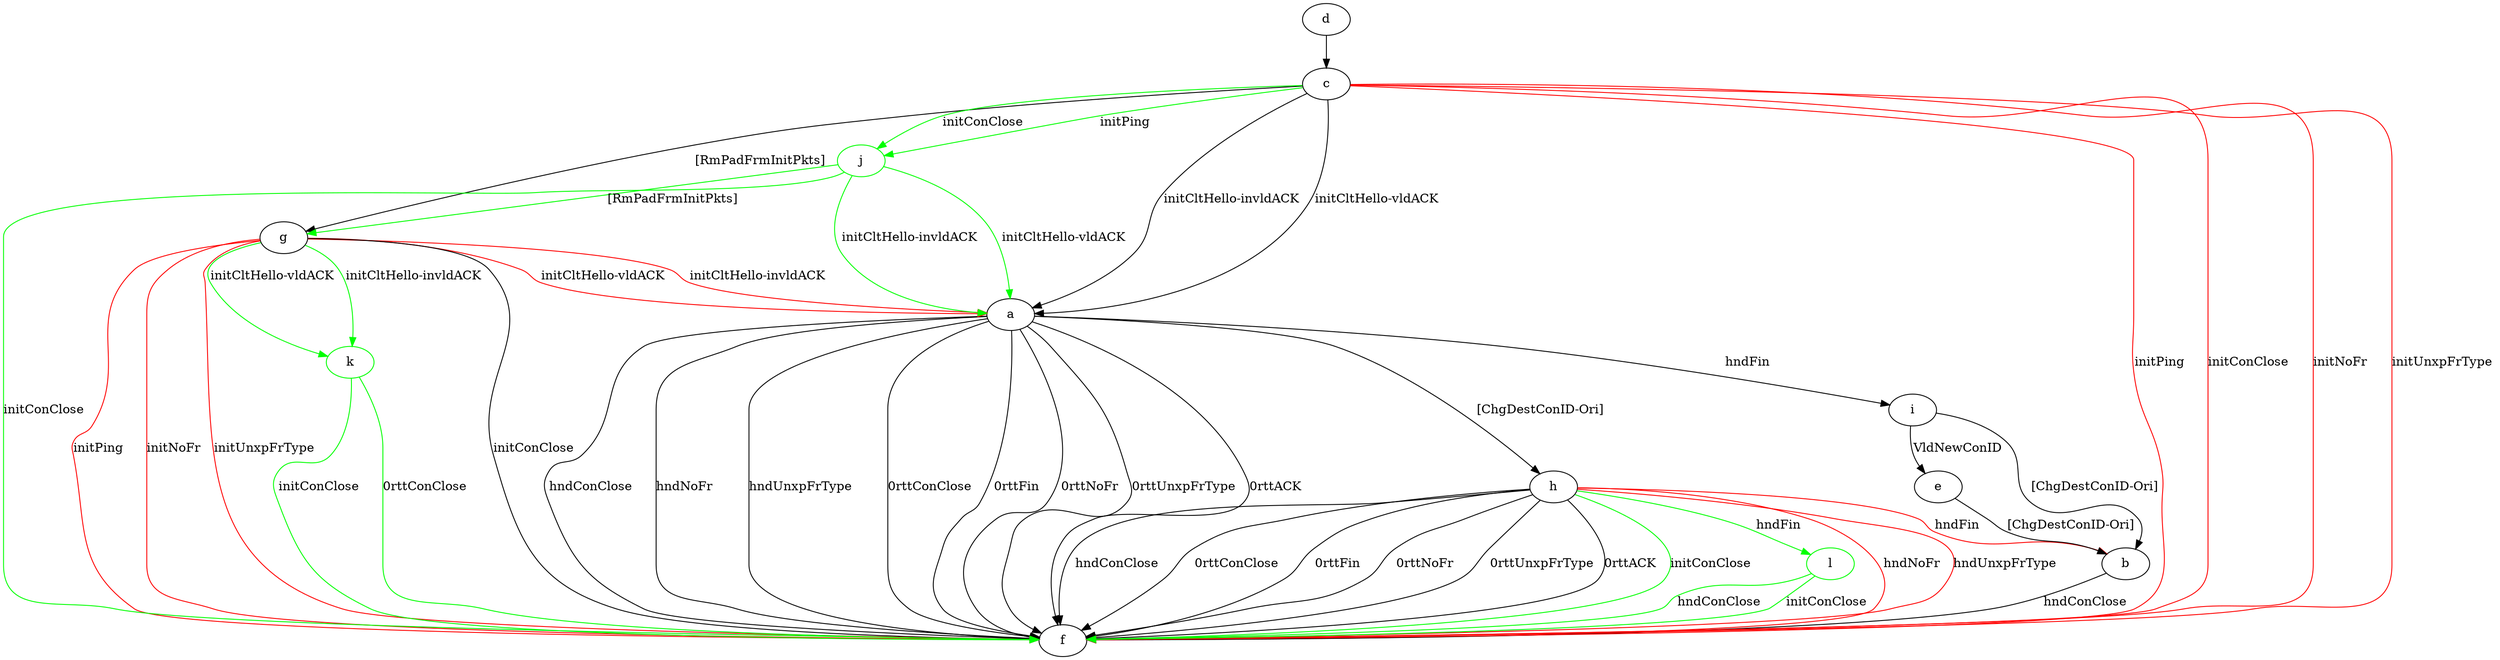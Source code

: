 digraph "" {
	a -> f	[key=0,
		label="hndConClose "];
	a -> f	[key=1,
		label="hndNoFr "];
	a -> f	[key=2,
		label="hndUnxpFrType "];
	a -> f	[key=3,
		label="0rttConClose "];
	a -> f	[key=4,
		label="0rttFin "];
	a -> f	[key=5,
		label="0rttNoFr "];
	a -> f	[key=6,
		label="0rttUnxpFrType "];
	a -> f	[key=7,
		label="0rttACK "];
	a -> h	[key=0,
		label="[ChgDestConID-Ori] "];
	a -> i	[key=0,
		label="hndFin "];
	b -> f	[key=0,
		label="hndConClose "];
	c -> a	[key=0,
		label="initCltHello-vldACK "];
	c -> a	[key=1,
		label="initCltHello-invldACK "];
	c -> f	[key=0,
		color=red,
		label="initPing "];
	c -> f	[key=1,
		color=red,
		label="initConClose "];
	c -> f	[key=2,
		color=red,
		label="initNoFr "];
	c -> f	[key=3,
		color=red,
		label="initUnxpFrType "];
	c -> g	[key=0,
		label="[RmPadFrmInitPkts] "];
	j	[color=green];
	c -> j	[key=0,
		color=green,
		label="initPing "];
	c -> j	[key=1,
		color=green,
		label="initConClose "];
	d -> c	[key=0];
	e -> b	[key=0,
		label="[ChgDestConID-Ori] "];
	g -> a	[key=0,
		color=red,
		label="initCltHello-vldACK "];
	g -> a	[key=1,
		color=red,
		label="initCltHello-invldACK "];
	g -> f	[key=0,
		label="initConClose "];
	g -> f	[key=1,
		color=red,
		label="initPing "];
	g -> f	[key=2,
		color=red,
		label="initNoFr "];
	g -> f	[key=3,
		color=red,
		label="initUnxpFrType "];
	k	[color=green];
	g -> k	[key=0,
		color=green,
		label="initCltHello-vldACK "];
	g -> k	[key=1,
		color=green,
		label="initCltHello-invldACK "];
	h -> b	[key=0,
		color=red,
		label="hndFin "];
	h -> f	[key=0,
		label="hndConClose "];
	h -> f	[key=1,
		label="0rttConClose "];
	h -> f	[key=2,
		label="0rttFin "];
	h -> f	[key=3,
		label="0rttNoFr "];
	h -> f	[key=4,
		label="0rttUnxpFrType "];
	h -> f	[key=5,
		label="0rttACK "];
	h -> f	[key=6,
		color=green,
		label="initConClose "];
	h -> f	[key=7,
		color=red,
		label="hndNoFr "];
	h -> f	[key=8,
		color=red,
		label="hndUnxpFrType "];
	l	[color=green];
	h -> l	[key=0,
		color=green,
		label="hndFin "];
	i -> b	[key=0,
		label="[ChgDestConID-Ori] "];
	i -> e	[key=0,
		label="VldNewConID "];
	j -> a	[key=0,
		color=green,
		label="initCltHello-vldACK "];
	j -> a	[key=1,
		color=green,
		label="initCltHello-invldACK "];
	j -> f	[key=0,
		color=green,
		label="initConClose "];
	j -> g	[key=0,
		color=green,
		label="[RmPadFrmInitPkts] "];
	k -> f	[key=0,
		color=green,
		label="initConClose "];
	k -> f	[key=1,
		color=green,
		label="0rttConClose "];
	l -> f	[key=0,
		color=green,
		label="initConClose "];
	l -> f	[key=1,
		color=green,
		label="hndConClose "];
}
